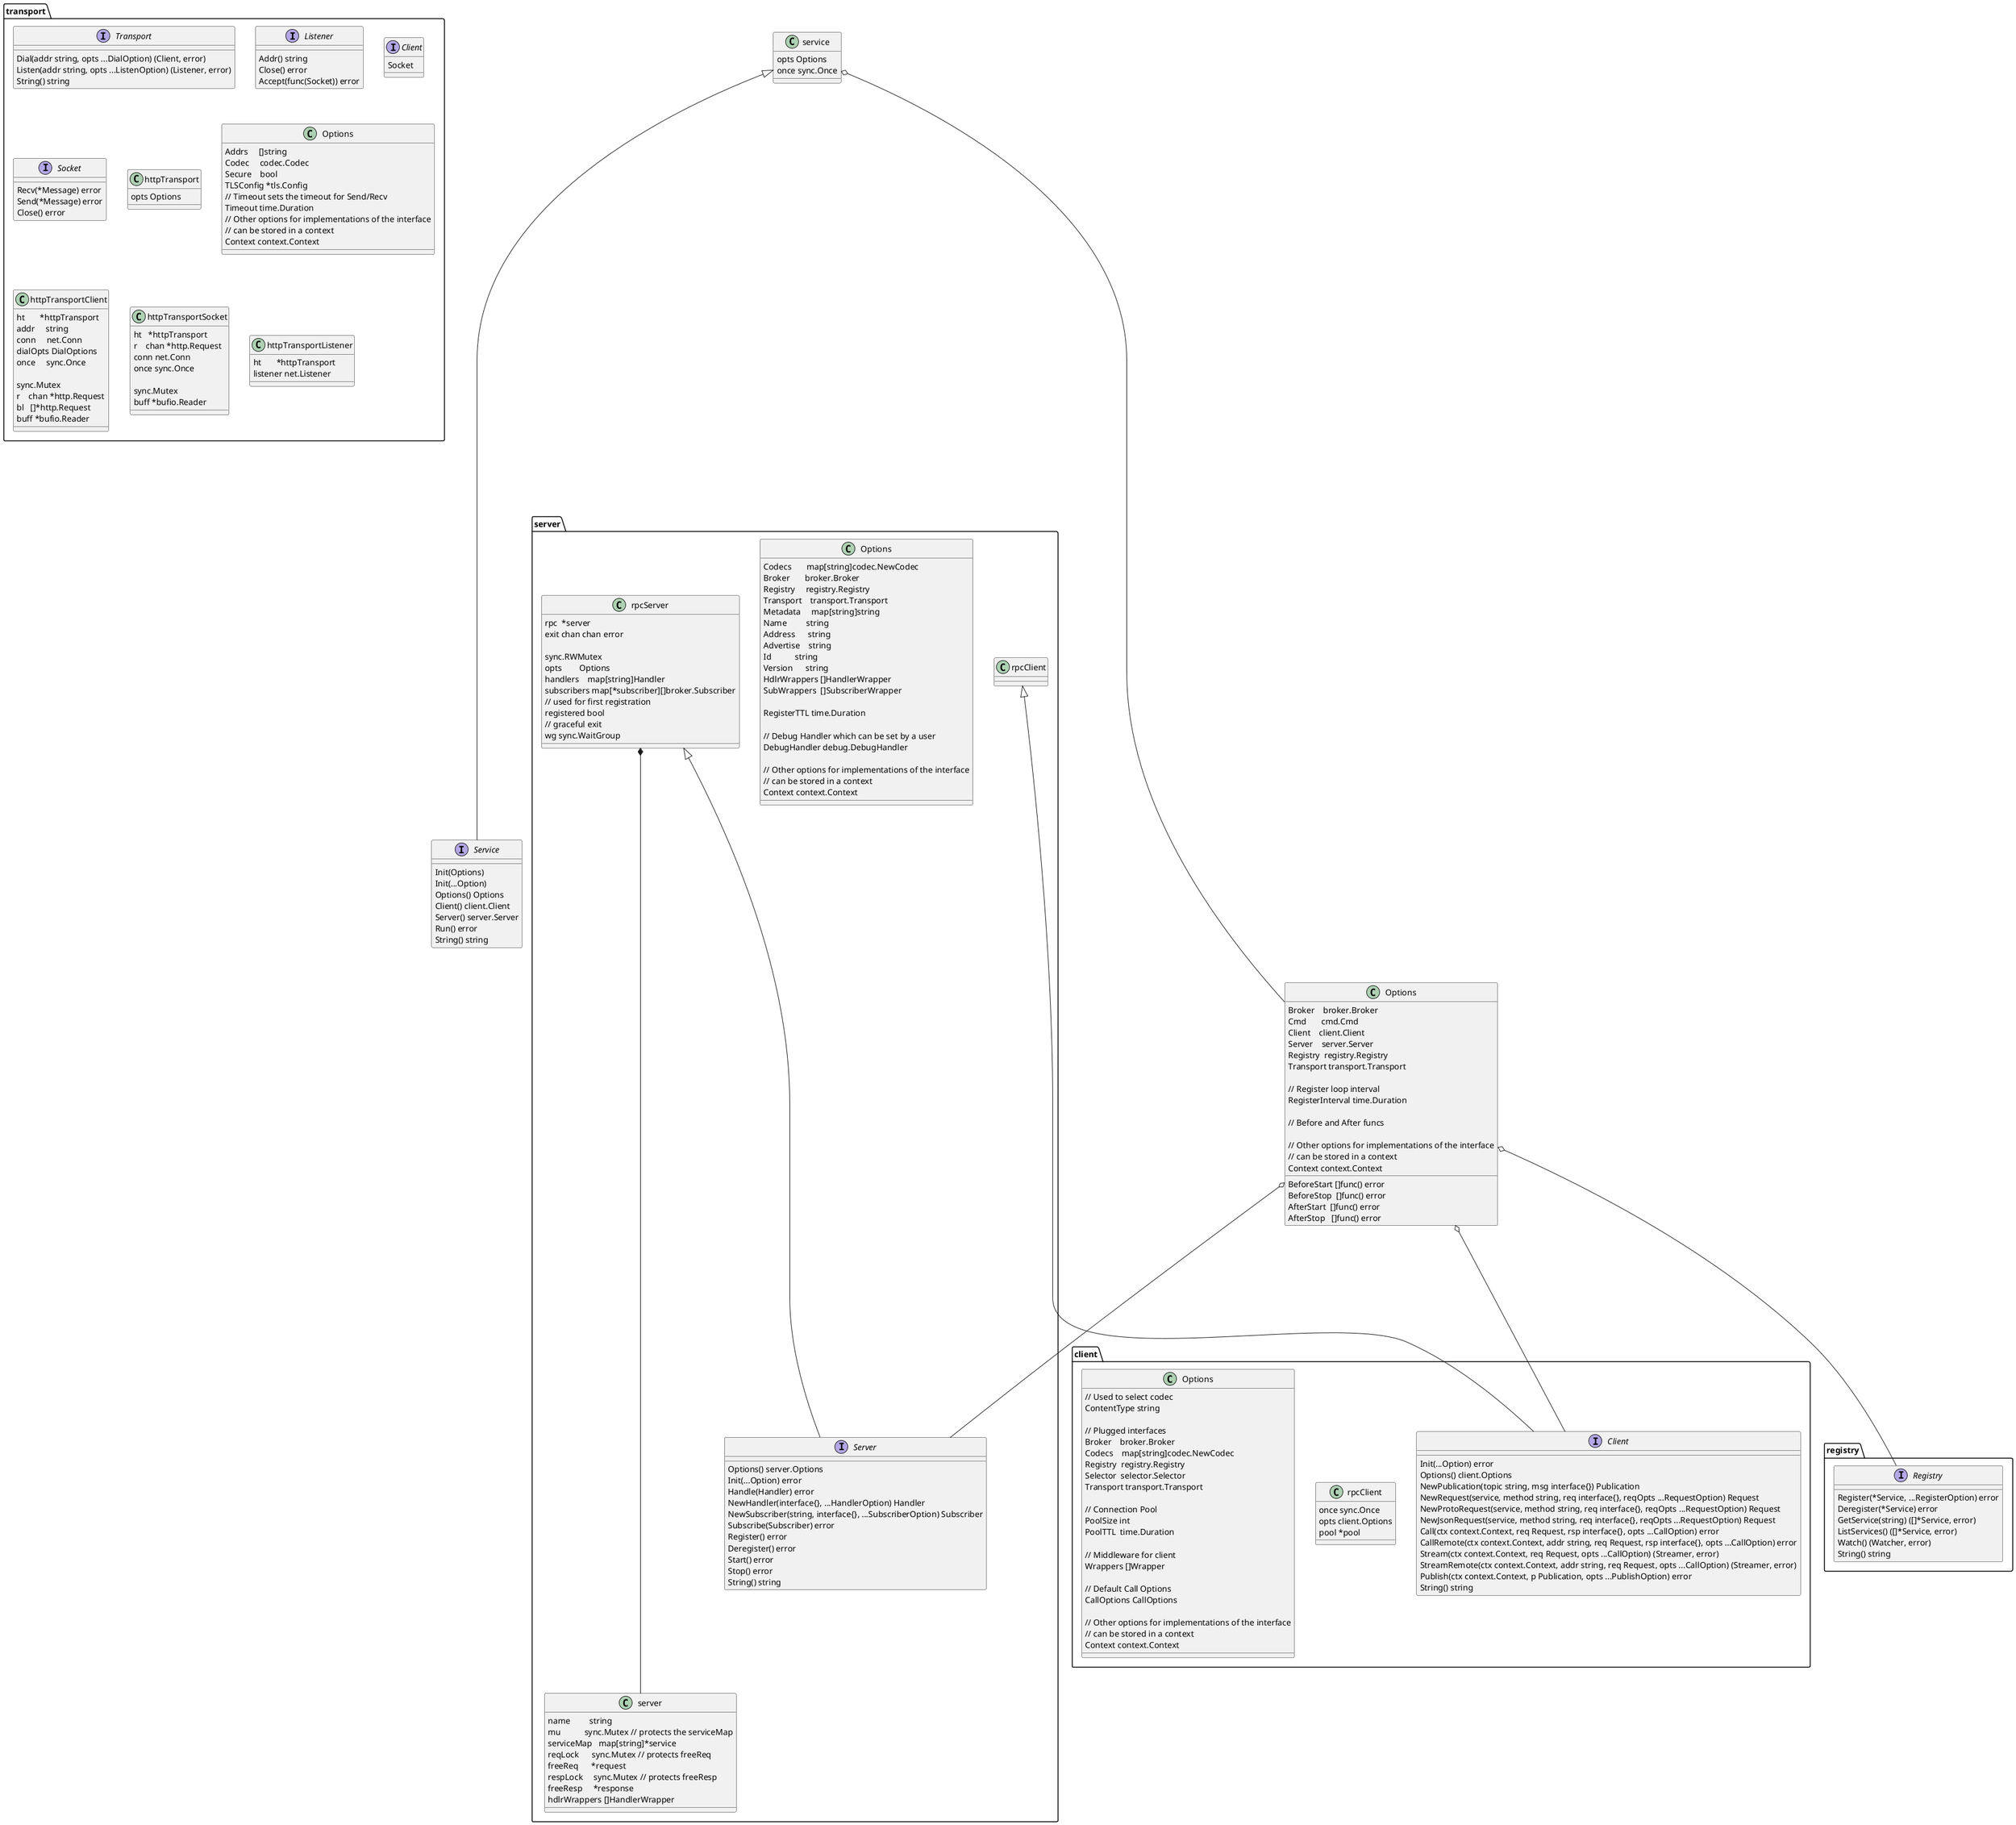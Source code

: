 @startuml

interface Service{
    Init(Options)
    Init(...Option)
    Options() Options
    Client() client.Client
    Server() server.Server
    Run() error
    String() string
}

interface server.Server{
    Options() server.Options
    Init(...Option) error
    Handle(Handler) error
    NewHandler(interface{}, ...HandlerOption) Handler
    NewSubscriber(string, interface{}, ...SubscriberOption) Subscriber
    Subscribe(Subscriber) error
    Register() error
    Deregister() error
    Start() error
    Stop() error
    String() string
}

interface client.Client{
    Init(...Option) error
    Options() client.Options
    NewPublication(topic string, msg interface{}) Publication
    NewRequest(service, method string, req interface{}, reqOpts ...RequestOption) Request
    NewProtoRequest(service, method string, req interface{}, reqOpts ...RequestOption) Request
    NewJsonRequest(service, method string, req interface{}, reqOpts ...RequestOption) Request
    Call(ctx context.Context, req Request, rsp interface{}, opts ...CallOption) error
    CallRemote(ctx context.Context, addr string, req Request, rsp interface{}, opts ...CallOption) error
    Stream(ctx context.Context, req Request, opts ...CallOption) (Streamer, error)
    StreamRemote(ctx context.Context, addr string, req Request, opts ...CallOption) (Streamer, error)
    Publish(ctx context.Context, p Publication, opts ...PublishOption) error
    String() string
}

interface registry.Registry{
    Register(*Service, ...RegisterOption) error
    Deregister(*Service) error
    GetService(string) ([]*Service, error)
    ListServices() ([]*Service, error)
    Watch() (Watcher, error)
    String() string
}

class service{
    opts Options
    once sync.Once
}

class Options{
    Broker    broker.Broker
    Cmd       cmd.Cmd
    Client    client.Client
    Server    server.Server
    Registry  registry.Registry
    Transport transport.Transport

    // Register loop interval
    RegisterInterval time.Duration

    // Before and After funcs
    BeforeStart []func() error
    BeforeStop  []func() error
    AfterStart  []func() error
    AfterStop   []func() error

    // Other options for implementations of the interface
    // can be stored in a context
    Context context.Context
}

class server.rpcServer{
    rpc  *server
    exit chan chan error

    sync.RWMutex
    opts        Options
    handlers    map[string]Handler
    subscribers map[*subscriber][]broker.Subscriber
    // used for first registration
    registered bool
    // graceful exit
    wg sync.WaitGroup
}

class server.server{
    name         string
    mu           sync.Mutex // protects the serviceMap
    serviceMap   map[string]*service
    reqLock      sync.Mutex // protects freeReq
    freeReq      *request
    respLock     sync.Mutex // protects freeResp
    freeResp     *response
    hdlrWrappers []HandlerWrapper
}

class client.rpcClient{
    once sync.Once
    opts client.Options
    pool *pool
}

class client.Options{
    // Used to select codec
    ContentType string

    // Plugged interfaces
    Broker    broker.Broker
    Codecs    map[string]codec.NewCodec
    Registry  registry.Registry
    Selector  selector.Selector
    Transport transport.Transport

    // Connection Pool
    PoolSize int
    PoolTTL  time.Duration

    // Middleware for client
    Wrappers []Wrapper

    // Default Call Options
    CallOptions CallOptions

    // Other options for implementations of the interface
    // can be stored in a context
    Context context.Context
}

class server.Options{
    Codecs       map[string]codec.NewCodec
    Broker       broker.Broker
    Registry     registry.Registry
    Transport    transport.Transport
    Metadata     map[string]string
    Name         string
    Address      string
    Advertise    string
    Id           string
    Version      string
    HdlrWrappers []HandlerWrapper
    SubWrappers  []SubscriberWrapper

    RegisterTTL time.Duration

    // Debug Handler which can be set by a user
    DebugHandler debug.DebugHandler

    // Other options for implementations of the interface
    // can be stored in a context
    Context context.Context
}

interface transport.Transport{
    Dial(addr string, opts ...DialOption) (Client, error)
    Listen(addr string, opts ...ListenOption) (Listener, error)
    String() string
}

interface transport.Listener{
    Addr() string
    Close() error
    Accept(func(Socket)) error
}

interface transport.Client{
    Socket
}

interface transport.Socket{
    Recv(*Message) error
    Send(*Message) error
    Close() error
}

class transport.httpTransport{
    opts Options
}

class transport.Options{
    Addrs     []string
    Codec     codec.Codec
    Secure    bool
    TLSConfig *tls.Config
    // Timeout sets the timeout for Send/Recv
    Timeout time.Duration
    // Other options for implementations of the interface
    // can be stored in a context
    Context context.Context
}

class transport.httpTransportClient{
    ht       *httpTransport
    addr     string
    conn     net.Conn
    dialOpts DialOptions
    once     sync.Once

    sync.Mutex
    r    chan *http.Request
    bl   []*http.Request
    buff *bufio.Reader
}


class transport.httpTransportSocket {
	ht   *httpTransport
	r    chan *http.Request
	conn net.Conn
	once sync.Once

	sync.Mutex
	buff *bufio.Reader
}

class transport.httpTransportListener {
	ht       *httpTransport
	listener net.Listener
}



service o-------- Options
service <|------- Service
server.rpcServer <|------- server.Server
server.rpcServer *-------- server.server
server.rpcClient <|------- client.Client

Options o----- server.Server
Options o----- client.Client
Options o----- registry.Registry


@enduml